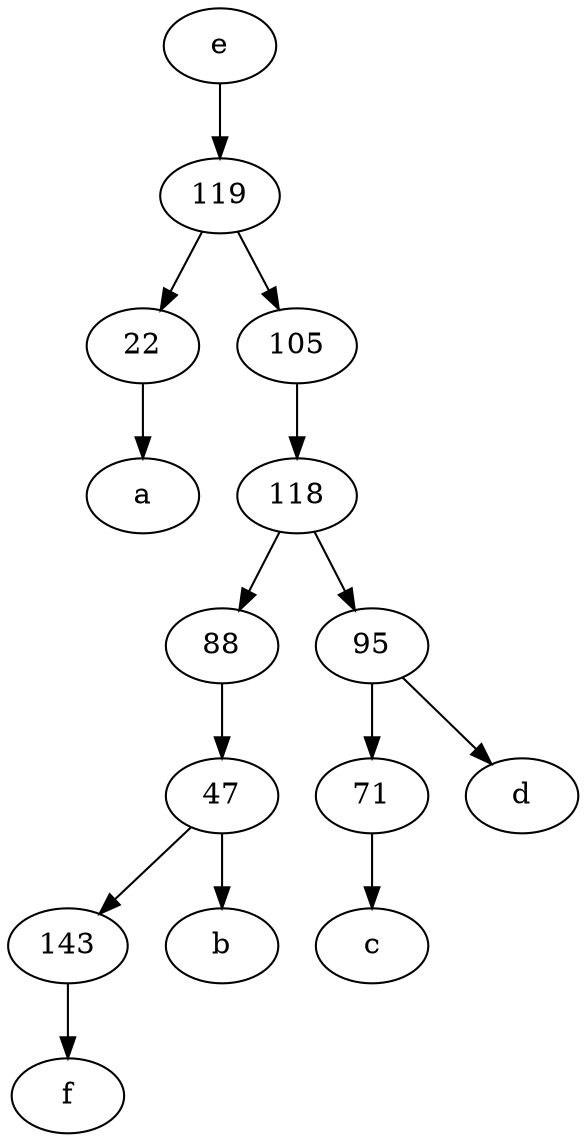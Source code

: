 digraph  {
	47;
	88;
	118;
	71;
	143;
	e [pos="30,50!"];
	95;
	119;
	22;
	105;
	118 -> 95;
	119 -> 22;
	95 -> 71;
	22 -> a;
	105 -> 118;
	119 -> 105;
	118 -> 88;
	47 -> 143;
	71 -> c;
	88 -> 47;
	95 -> d;
	e -> 119;
	47 -> b;
	143 -> f;

	}